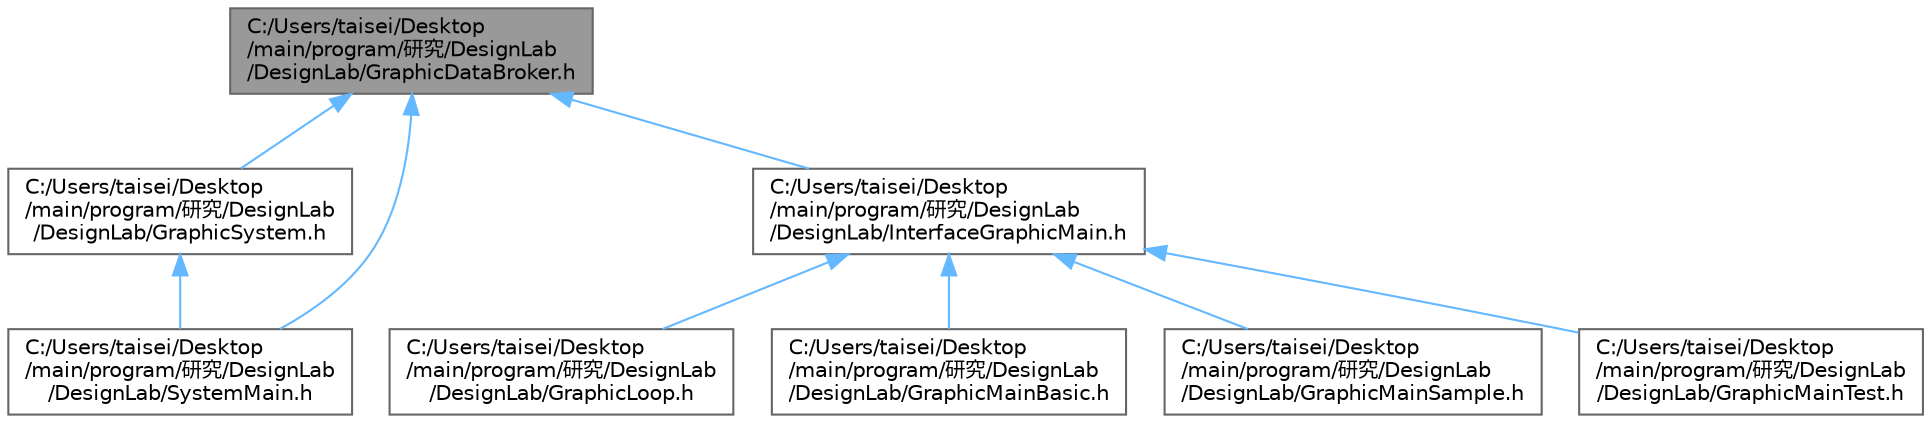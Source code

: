 digraph "C:/Users/taisei/Desktop/main/program/研究/DesignLab/DesignLab/GraphicDataBroker.h"
{
 // LATEX_PDF_SIZE
  bgcolor="transparent";
  edge [fontname=Helvetica,fontsize=10,labelfontname=Helvetica,labelfontsize=10];
  node [fontname=Helvetica,fontsize=10,shape=box,height=0.2,width=0.4];
  Node1 [id="Node000001",label="C:/Users/taisei/Desktop\l/main/program/研究/DesignLab\l/DesignLab/GraphicDataBroker.h",height=0.2,width=0.4,color="gray40", fillcolor="grey60", style="filled", fontcolor="black",tooltip="GraphicDataBrokerクラスの実装を行っている．"];
  Node1 -> Node2 [id="edge1_Node000001_Node000002",dir="back",color="steelblue1",style="solid",tooltip=" "];
  Node2 [id="Node000002",label="C:/Users/taisei/Desktop\l/main/program/研究/DesignLab\l/DesignLab/GraphicSystem.h",height=0.2,width=0.4,color="grey40", fillcolor="white", style="filled",URL="$_graphic_system_8h.html",tooltip="Dxlibの処理を行ってくれるGraphicSystemクラスを実装している．"];
  Node2 -> Node3 [id="edge2_Node000002_Node000003",dir="back",color="steelblue1",style="solid",tooltip=" "];
  Node3 [id="Node000003",label="C:/Users/taisei/Desktop\l/main/program/研究/DesignLab\l/DesignLab/SystemMain.h",height=0.2,width=0.4,color="grey40", fillcolor="white", style="filled",URL="$_system_main_8h_source.html",tooltip=" "];
  Node1 -> Node4 [id="edge3_Node000001_Node000004",dir="back",color="steelblue1",style="solid",tooltip=" "];
  Node4 [id="Node000004",label="C:/Users/taisei/Desktop\l/main/program/研究/DesignLab\l/DesignLab/InterfaceGraphicMain.h",height=0.2,width=0.4,color="grey40", fillcolor="white", style="filled",URL="$_interface_graphic_main_8h.html",tooltip="IGraphicMainクラスの宣言．IGraphicMainはインターフェイスであるので実態が作れない．"];
  Node4 -> Node5 [id="edge4_Node000004_Node000005",dir="back",color="steelblue1",style="solid",tooltip=" "];
  Node5 [id="Node000005",label="C:/Users/taisei/Desktop\l/main/program/研究/DesignLab\l/DesignLab/GraphicLoop.h",height=0.2,width=0.4,color="grey40", fillcolor="white", style="filled",URL="$_graphic_loop_8h.html",tooltip="GraphicLoopクラスの実装を行っている．"];
  Node4 -> Node6 [id="edge5_Node000004_Node000006",dir="back",color="steelblue1",style="solid",tooltip=" "];
  Node6 [id="Node000006",label="C:/Users/taisei/Desktop\l/main/program/研究/DesignLab\l/DesignLab/GraphicMainBasic.h",height=0.2,width=0.4,color="grey40", fillcolor="white", style="filled",URL="$_graphic_main_basic_8h_source.html",tooltip=" "];
  Node4 -> Node7 [id="edge6_Node000004_Node000007",dir="back",color="steelblue1",style="solid",tooltip=" "];
  Node7 [id="Node000007",label="C:/Users/taisei/Desktop\l/main/program/研究/DesignLab\l/DesignLab/GraphicMainSample.h",height=0.2,width=0.4,color="grey40", fillcolor="white", style="filled",URL="$_graphic_main_sample_8h_source.html",tooltip=" "];
  Node4 -> Node8 [id="edge7_Node000004_Node000008",dir="back",color="steelblue1",style="solid",tooltip=" "];
  Node8 [id="Node000008",label="C:/Users/taisei/Desktop\l/main/program/研究/DesignLab\l/DesignLab/GraphicMainTest.h",height=0.2,width=0.4,color="grey40", fillcolor="white", style="filled",URL="$_graphic_main_test_8h_source.html",tooltip=" "];
  Node1 -> Node3 [id="edge8_Node000001_Node000003",dir="back",color="steelblue1",style="solid",tooltip=" "];
}
